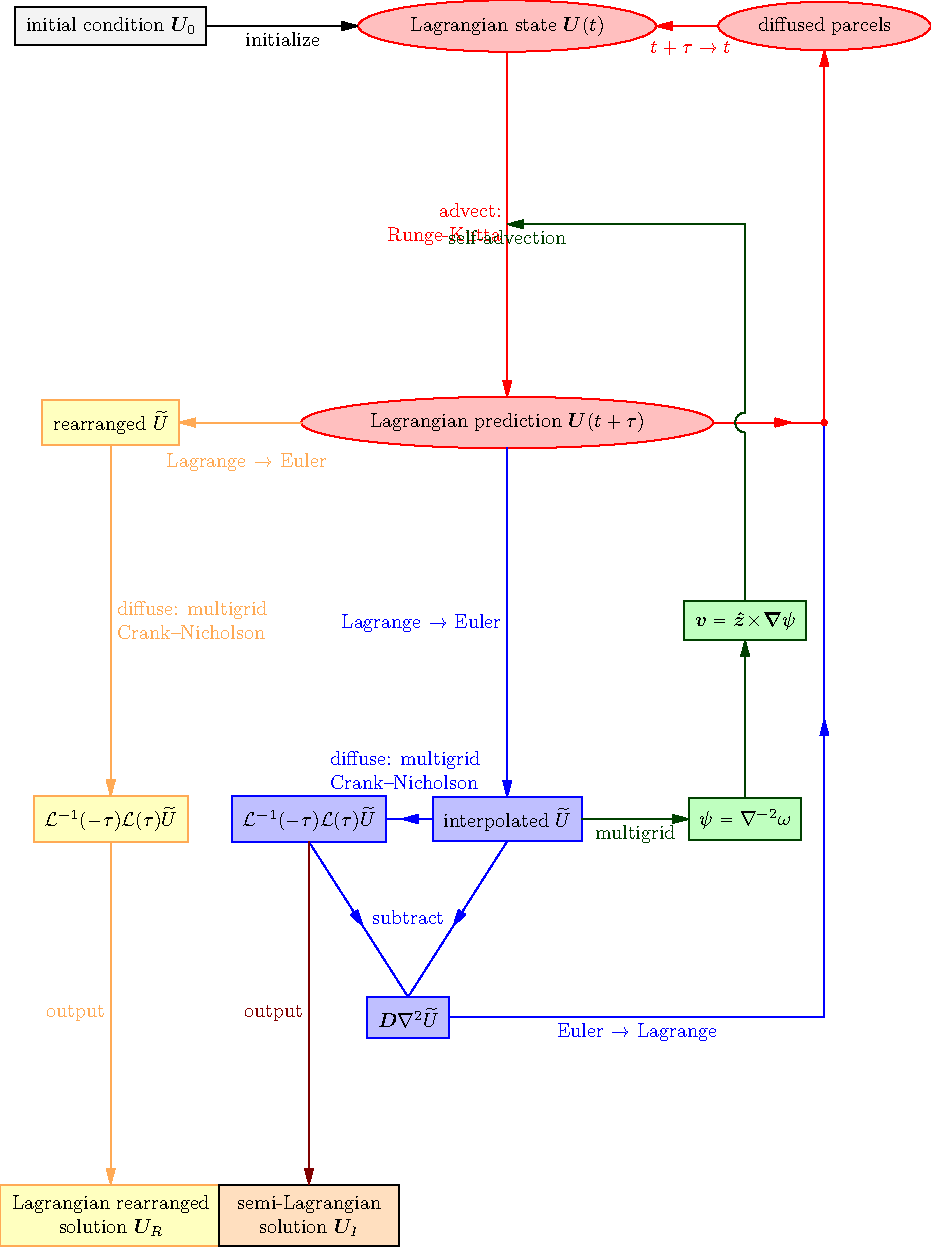 size(0,22cm);

texpreamble("
\usepackage{bm}
\def\v{\bm}
\def\grad{\v\nabla}
\def\cross{{\v\times}}
\def\curl{\grad\cross}
\def\del{\nabla}
");

defaultpen(fontsize(10pt));

real margin=1.5mm;

object IC=draw("initial condition $\v U_0$",box,(0,1),
	       margin,black,FillDraw(palegray));
object Adv0=draw("Lagrangian state $\v U(t)$",ellipse,(1,1),
		 margin,red,FillDraw(palered));
object Adv=draw("Lagrangian prediction $\v U(t+\tau)$",ellipse,(1,0),
		margin,red,FillDraw(palered));
object AdvD=draw("diffused parcels",ellipse,(1.8,1),
		  margin,red,FillDraw(palered));
object Ur=draw("rearranged $\v \widetilde U$",box,(0,0),
	       margin,orange+gray,FillDraw(paleyellow));
object Ui=draw("interpolated $\v \widetilde U$",box,(1,-1),
	       margin,blue,FillDraw(paleblue));
object Crank=draw("${\cal L}^{-1}(-\tau){\cal L}(\tau)\v \widetilde U$",
		  box,(0.5,-1),margin,blue,FillDraw(paleblue));
object CrankR=draw("${\cal L}^{-1}(-\tau){\cal L}(\tau)\v \widetilde U$",
		   box,(0,-1),margin,orange+gray,FillDraw(paleyellow));
object Urout=draw(minipage("\center{Lagrangian rearranged solution~$\v U_R$}",
			   100pt),box,(0,-2),margin,orange+gray,
		  FillDraw(paleyellow));
object Diff=draw("$\v D\del^2 \v \widetilde U$",box,(0.75,-1.5),
		 margin,blue,FillDraw(paleblue));
object UIout=draw(minipage("\center{semi-Lagrangian solution~$\v U_I$}",80pt),
		  box,(0.5,-2),margin,FillDraw(palered+paleyellow));
object psi=draw("$\psi=\del^{-2}\omega$",box,(1.6,-1),
		margin,darkgreen,FillDraw(palegreen));
object vel=draw("$\v v=\v{\hat z} \cross\grad\psi$",box,(1.6,-0.5),
		margin,darkgreen,FillDraw(palegreen));

add(new void(frame f, transform t) {
    pair padv=0.5*(point(Adv0,S,t)+point(Adv,N,t));
    picture pic;
    draw(pic,"initialize",point(IC,E,t)--point(Adv0,W,t),RightSide,Arrow,
	 PenMargin);
    draw(pic,minipage("\flushright{advect: Runge-Kutta}",80pt),
	 point(Adv0,S,t)--point(Adv,N,t),RightSide,red,Arrow,PenMargin);
    draw(pic,Label("Lagrange $\rightarrow$ Euler",0.45),
	 point(Adv,W,t)--point(Ur,E,t),5LeftSide,orange+gray,
	 Arrow,PenMargin);
    draw(pic,"Lagrange $\rightarrow$ Euler",point(Adv,S,t)--point(Ui,N,t),
	 RightSide,blue,Arrow,PenMargin);
    draw(pic,point(Adv,E,t)--(point(AdvD,S,t).x,point(Adv,E,t).y),red,
	 Arrow(Relative(0.7)),PenMargin);
    draw(pic,minipage("\flushleft{diffuse: multigrid Crank--Nicholson}",80pt),
	 point(Ui,W,t)--point(Crank,E,t),5N,blue,MidArrow,PenMargin);
    draw(pic,minipage("\flushleft{diffuse: multigrid Crank--Nicholson}",80pt),
	 point(Ur,S,t)--point(CrankR,N,t),LeftSide,orange+gray,Arrow,PenMargin);
    draw(pic,"output",point(CrankR,S,t)--point(Urout,N,t),RightSide,
	 orange+gray,Arrow,PenMargin);
    draw(pic,point(Ui,S,t)--point(Diff,N,t),blue,MidArrow,PenMargin);
    draw(pic,point(Crank,S,t)--point(Diff,N,t),blue,MidArrow,PenMargin);
    label(pic,"subtract",point(Diff,N,t),12N,blue);
    draw(pic,Label("Euler $\rightarrow$ Lagrange",0.5),
	 point(Diff,E,t)--(point(AdvD,S,t).x,point(Diff,E,t).y)--
	 (point(AdvD,S,t).x,point(Adv,E,t).y),RightSide,blue,
	 Arrow(position=1.5),PenMargin);
    dot(pic,(point(AdvD,S,t).x,point(Adv,E,t).y),red);
    draw(pic,(point(AdvD,S,t).x,point(Adv,E,t).y)--point(AdvD,S,t),red,Arrow,
	 PenMargin);
    draw(pic,"output",point(Crank,S,t)--point(UIout,N,t),RightSide,brown,Arrow,
	 PenMargin);
    draw(pic,Label("$t+\tau\rightarrow t$",0.45),
	 point(AdvD,W,t)--point(Adv0,E,t),2.5LeftSide,red,Arrow,PenMargin);
    draw(pic,point(psi,N,t)--point(vel,S,t),darkgreen,Arrow,PenMargin);
    draw(pic,Label("self-advection",5.5),point(vel,N,t)--
	 arc((point(vel,N,t).x,point(Adv,E,t).y),5,270,90)--
	 (point(vel,N,t).x,padv.y)--
	 padv,LeftSide,darkgreen,Arrow,PenMargin);
    draw(pic,Label("multigrid",0.5,S),point(Ui,E,t)--point(psi,W,t),darkgreen,
	 Arrow,PenMargin);

    add(f,pic.fit());
  });
